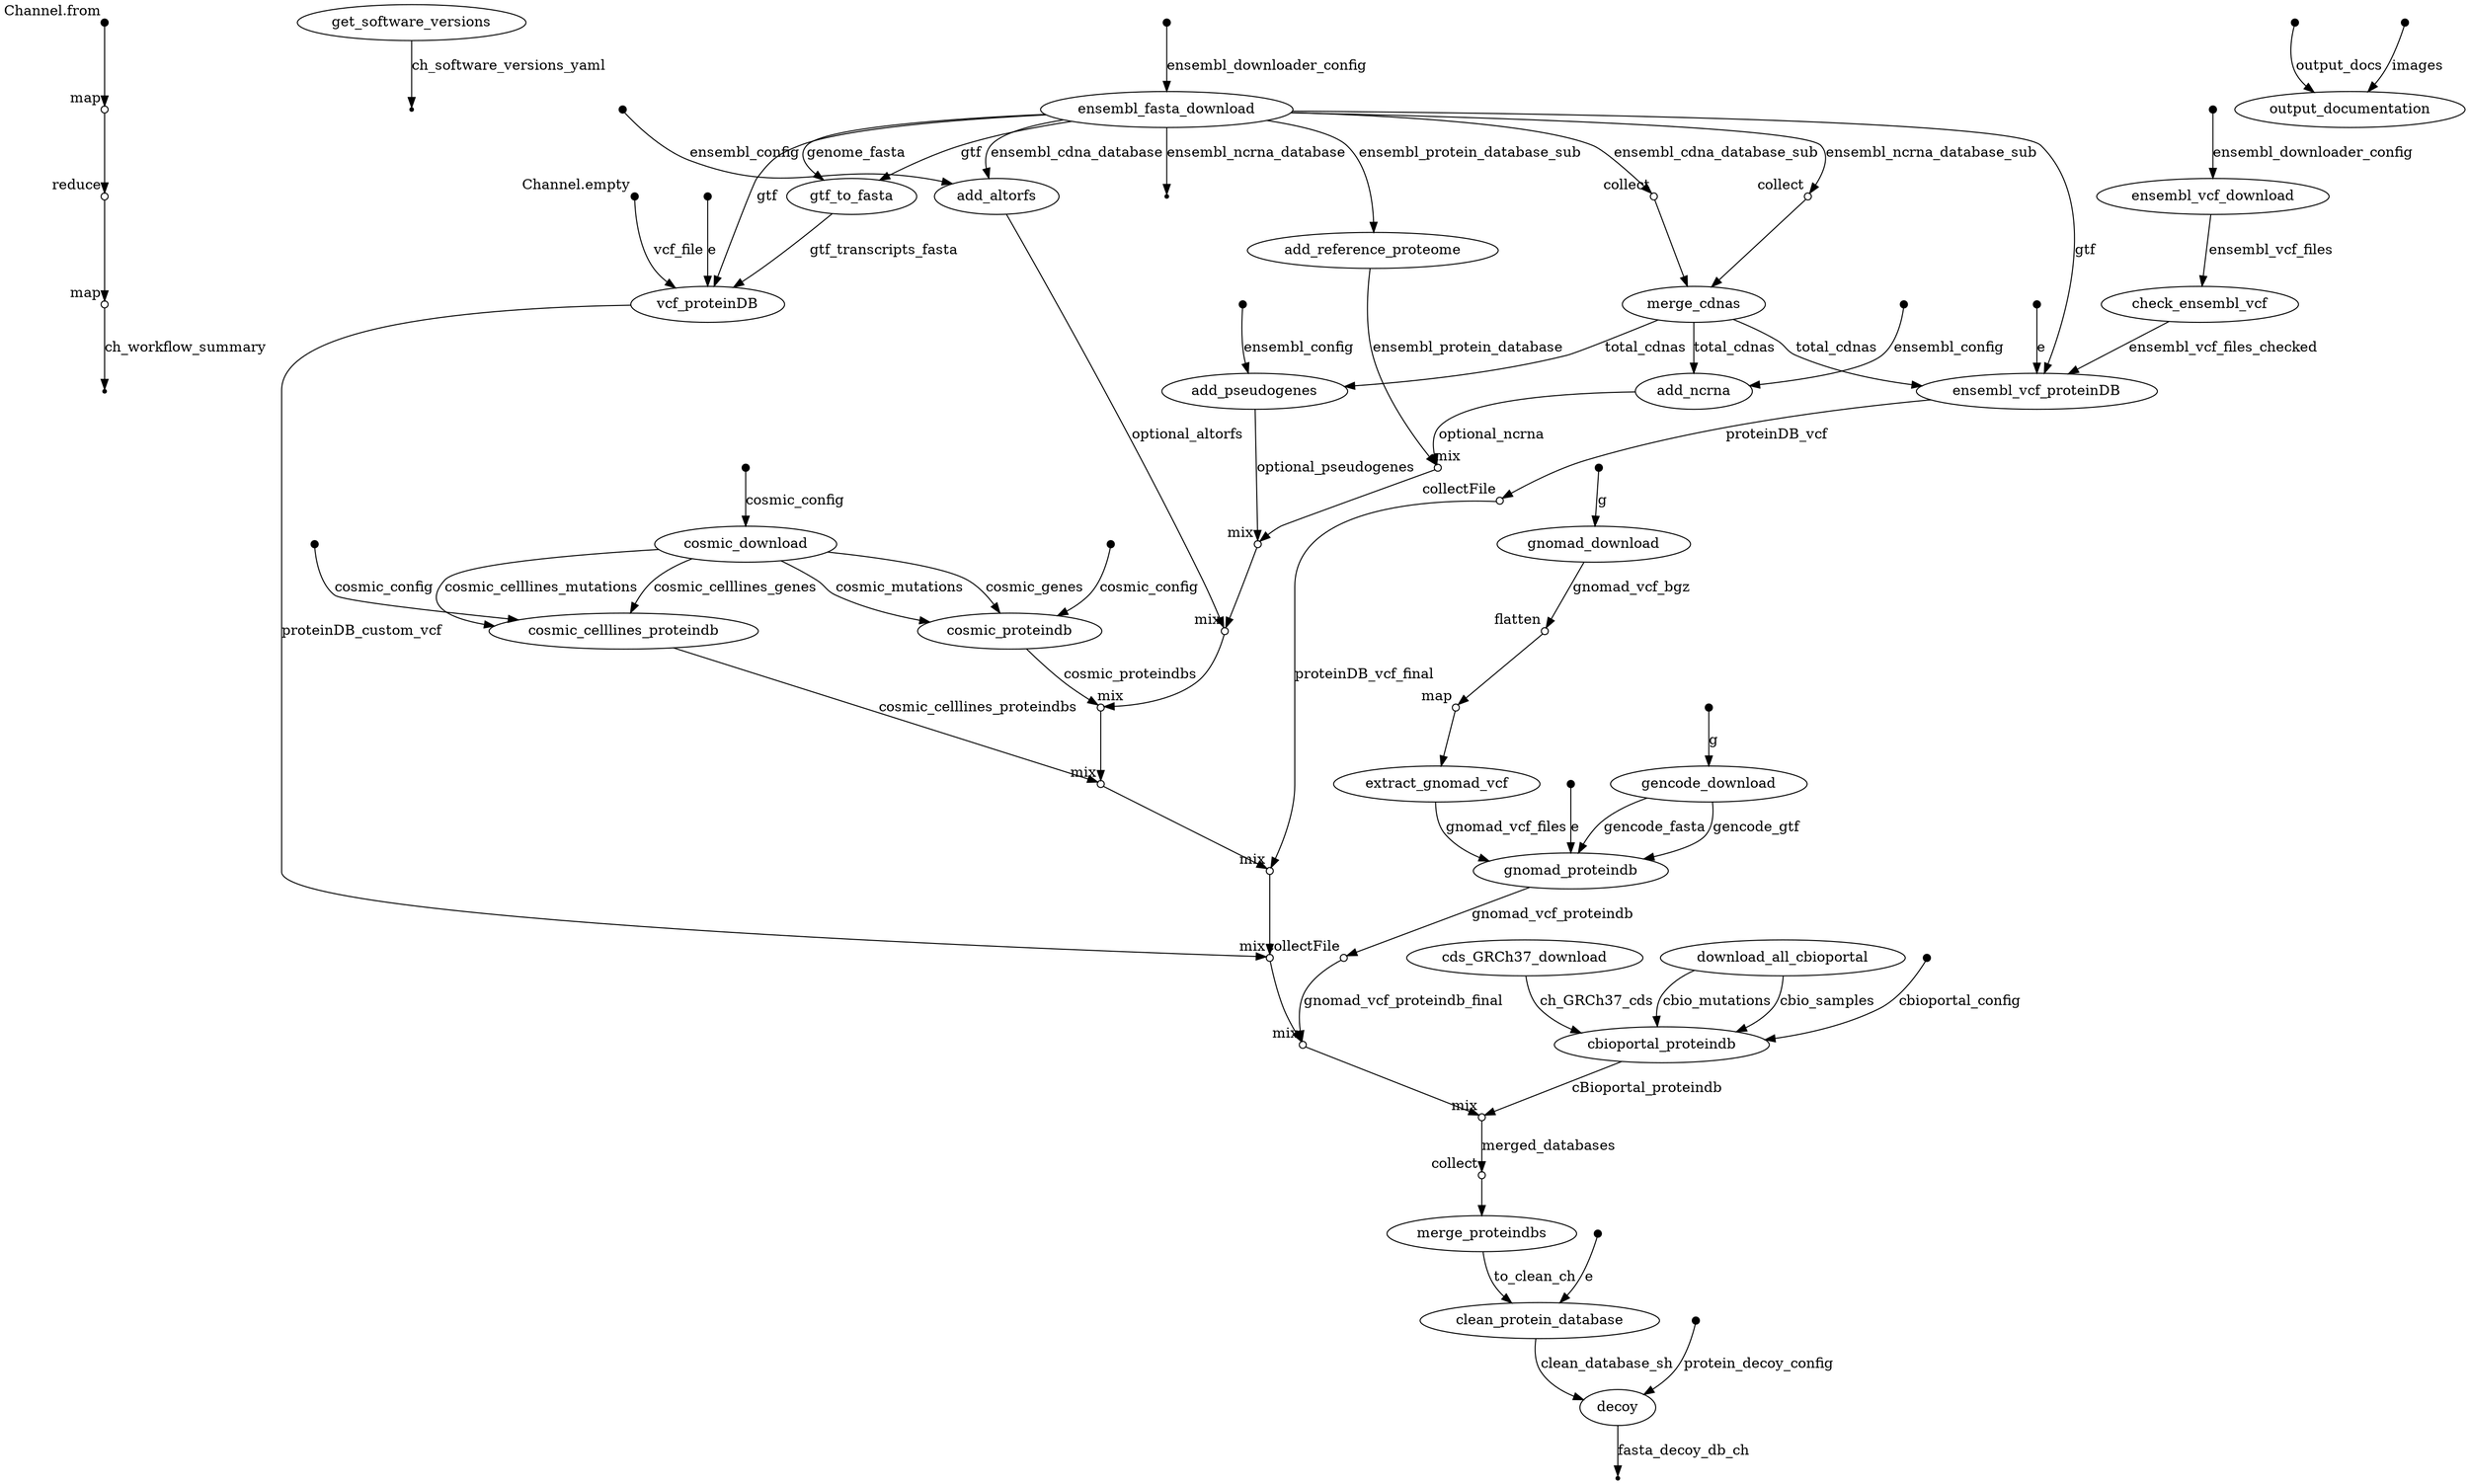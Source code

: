 digraph "pgdb_dag" {
p0 [shape=point,label="",fixedsize=true,width=0.1,xlabel="Channel.from"];
p1 [shape=circle,label="",fixedsize=true,width=0.1,xlabel="map"];
p0 -> p1;

p1 [shape=circle,label="",fixedsize=true,width=0.1,xlabel="map"];
p2 [shape=circle,label="",fixedsize=true,width=0.1,xlabel="reduce"];
p1 -> p2;

p2 [shape=circle,label="",fixedsize=true,width=0.1,xlabel="reduce"];
p3 [shape=circle,label="",fixedsize=true,width=0.1,xlabel="map"];
p2 -> p3;

p3 [shape=circle,label="",fixedsize=true,width=0.1,xlabel="map"];
p4 [shape=point];
p3 -> p4 [label="ch_workflow_summary"];

p5 [label="get_software_versions"];
p6 [shape=point];
p5 -> p6 [label="ch_software_versions_yaml"];

p7 [shape=point,label="",fixedsize=true,width=0.1];
p8 [label="ensembl_fasta_download"];
p7 -> p8 [label="ensembl_downloader_config"];

p8 [label="ensembl_fasta_download"];
p10 [label="add_reference_proteome"];
p8 -> p10 [label="ensembl_protein_database_sub"];

p8 [label="ensembl_fasta_download"];
p21 [label="add_altorfs"];
p8 -> p21 [label="ensembl_cdna_database"];

p8 [label="ensembl_fasta_download"];
p11 [shape=circle,label="",fixedsize=true,width=0.1,xlabel="collect"];
p8 -> p11 [label="ensembl_cdna_database_sub"];

p8 [label="ensembl_fasta_download"];
p9 [shape=point];
p8 -> p9 [label="ensembl_ncrna_database"];

p8 [label="ensembl_fasta_download"];
p12 [shape=circle,label="",fixedsize=true,width=0.1,xlabel="collect"];
p8 -> p12 [label="ensembl_ncrna_database_sub"];

p8 [label="ensembl_fasta_download"];
p38 [label="gtf_to_fasta"];
p8 -> p38 [label="genome_fasta"];

p8 [label="ensembl_fasta_download"];
p35 [label="ensembl_vcf_proteinDB"];
p8 -> p35 [label="gtf"];

p10 [label="add_reference_proteome"];
p16 [shape=circle,label="",fixedsize=true,width=0.1,xlabel="mix"];
p10 -> p16 [label="ensembl_protein_database"];

p11 [shape=circle,label="",fixedsize=true,width=0.1,xlabel="collect"];
p13 [label="merge_cdnas"];
p11 -> p13;

p12 [shape=circle,label="",fixedsize=true,width=0.1,xlabel="collect"];
p13 [label="merge_cdnas"];
p12 -> p13;

p13 [label="merge_cdnas"];
p15 [label="add_ncrna"];
p13 -> p15 [label="total_cdnas"];

p14 [shape=point,label="",fixedsize=true,width=0.1];
p15 [label="add_ncrna"];
p14 -> p15 [label="ensembl_config"];

p15 [label="add_ncrna"];
p16 [shape=circle,label="",fixedsize=true,width=0.1,xlabel="mix"];
p15 -> p16 [label="optional_ncrna"];

p16 [shape=circle,label="",fixedsize=true,width=0.1,xlabel="mix"];
p19 [shape=circle,label="",fixedsize=true,width=0.1,xlabel="mix"];
p16 -> p19;

p13 [label="merge_cdnas"];
p18 [label="add_pseudogenes"];
p13 -> p18 [label="total_cdnas"];

p17 [shape=point,label="",fixedsize=true,width=0.1];
p18 [label="add_pseudogenes"];
p17 -> p18 [label="ensembl_config"];

p18 [label="add_pseudogenes"];
p19 [shape=circle,label="",fixedsize=true,width=0.1,xlabel="mix"];
p18 -> p19 [label="optional_pseudogenes"];

p19 [shape=circle,label="",fixedsize=true,width=0.1,xlabel="mix"];
p22 [shape=circle,label="",fixedsize=true,width=0.1,xlabel="mix"];
p19 -> p22;

p20 [shape=point,label="",fixedsize=true,width=0.1];
p21 [label="add_altorfs"];
p20 -> p21 [label="ensembl_config"];

p21 [label="add_altorfs"];
p22 [shape=circle,label="",fixedsize=true,width=0.1,xlabel="mix"];
p21 -> p22 [label="optional_altorfs"];

p22 [shape=circle,label="",fixedsize=true,width=0.1,xlabel="mix"];
p27 [shape=circle,label="",fixedsize=true,width=0.1,xlabel="mix"];
p22 -> p27;

p23 [shape=point,label="",fixedsize=true,width=0.1];
p24 [label="cosmic_download"];
p23 -> p24 [label="cosmic_config"];

p24 [label="cosmic_download"];
p26 [label="cosmic_proteindb"];
p24 -> p26 [label="cosmic_genes"];

p24 [label="cosmic_download"];
p26 [label="cosmic_proteindb"];
p24 -> p26 [label="cosmic_mutations"];

p24 [label="cosmic_download"];
p29 [label="cosmic_celllines_proteindb"];
p24 -> p29 [label="cosmic_celllines_genes"];

p24 [label="cosmic_download"];
p29 [label="cosmic_celllines_proteindb"];
p24 -> p29 [label="cosmic_celllines_mutations"];

p25 [shape=point,label="",fixedsize=true,width=0.1];
p26 [label="cosmic_proteindb"];
p25 -> p26 [label="cosmic_config"];

p26 [label="cosmic_proteindb"];
p27 [shape=circle,label="",fixedsize=true,width=0.1,xlabel="mix"];
p26 -> p27 [label="cosmic_proteindbs"];

p27 [shape=circle,label="",fixedsize=true,width=0.1,xlabel="mix"];
p30 [shape=circle,label="",fixedsize=true,width=0.1,xlabel="mix"];
p27 -> p30;

p28 [shape=point,label="",fixedsize=true,width=0.1];
p29 [label="cosmic_celllines_proteindb"];
p28 -> p29 [label="cosmic_config"];

p29 [label="cosmic_celllines_proteindb"];
p30 [shape=circle,label="",fixedsize=true,width=0.1,xlabel="mix"];
p29 -> p30 [label="cosmic_celllines_proteindbs"];

p30 [shape=circle,label="",fixedsize=true,width=0.1,xlabel="mix"];
p37 [shape=circle,label="",fixedsize=true,width=0.1,xlabel="mix"];
p30 -> p37;

p31 [shape=point,label="",fixedsize=true,width=0.1];
p32 [label="ensembl_vcf_download"];
p31 -> p32 [label="ensembl_downloader_config"];

p32 [label="ensembl_vcf_download"];
p33 [label="check_ensembl_vcf"];
p32 -> p33 [label="ensembl_vcf_files"];

p33 [label="check_ensembl_vcf"];
p35 [label="ensembl_vcf_proteinDB"];
p33 -> p35 [label="ensembl_vcf_files_checked"];

p13 [label="merge_cdnas"];
p35 [label="ensembl_vcf_proteinDB"];
p13 -> p35 [label="total_cdnas"];

p34 [shape=point,label="",fixedsize=true,width=0.1];
p35 [label="ensembl_vcf_proteinDB"];
p34 -> p35 [label="e"];

p35 [label="ensembl_vcf_proteinDB"];
p36 [shape=circle,label="",fixedsize=true,width=0.1,xlabel="collectFile"];
p35 -> p36 [label="proteinDB_vcf"];

p36 [shape=circle,label="",fixedsize=true,width=0.1,xlabel="collectFile"];
p37 [shape=circle,label="",fixedsize=true,width=0.1,xlabel="mix"];
p36 -> p37 [label="proteinDB_vcf_final"];

p37 [shape=circle,label="",fixedsize=true,width=0.1,xlabel="mix"];
p42 [shape=circle,label="",fixedsize=true,width=0.1,xlabel="mix"];
p37 -> p42;

p8 [label="ensembl_fasta_download"];
p38 [label="gtf_to_fasta"];
p8 -> p38 [label="gtf"];

p38 [label="gtf_to_fasta"];
p41 [label="vcf_proteinDB"];
p38 -> p41 [label="gtf_transcripts_fasta"];

p39 [shape=point,label="",fixedsize=true,width=0.1,xlabel="Channel.empty"];
p41 [label="vcf_proteinDB"];
p39 -> p41 [label="vcf_file"];

p8 [label="ensembl_fasta_download"];
p41 [label="vcf_proteinDB"];
p8 -> p41 [label="gtf"];

p40 [shape=point,label="",fixedsize=true,width=0.1];
p41 [label="vcf_proteinDB"];
p40 -> p41 [label="e"];

p41 [label="vcf_proteinDB"];
p42 [shape=circle,label="",fixedsize=true,width=0.1,xlabel="mix"];
p41 -> p42 [label="proteinDB_custom_vcf"];

p42 [shape=circle,label="",fixedsize=true,width=0.1,xlabel="mix"];
p53 [shape=circle,label="",fixedsize=true,width=0.1,xlabel="mix"];
p42 -> p53;

p43 [shape=point,label="",fixedsize=true,width=0.1];
p44 [label="gencode_download"];
p43 -> p44 [label="g"];

p44 [label="gencode_download"];
p51 [label="gnomad_proteindb"];
p44 -> p51 [label="gencode_fasta"];

p44 [label="gencode_download"];
p51 [label="gnomad_proteindb"];
p44 -> p51 [label="gencode_gtf"];

p45 [shape=point,label="",fixedsize=true,width=0.1];
p46 [label="gnomad_download"];
p45 -> p46 [label="g"];

p46 [label="gnomad_download"];
p47 [shape=circle,label="",fixedsize=true,width=0.1,xlabel="flatten"];
p46 -> p47 [label="gnomad_vcf_bgz"];

p47 [shape=circle,label="",fixedsize=true,width=0.1,xlabel="flatten"];
p48 [shape=circle,label="",fixedsize=true,width=0.1,xlabel="map"];
p47 -> p48;

p48 [shape=circle,label="",fixedsize=true,width=0.1,xlabel="map"];
p49 [label="extract_gnomad_vcf"];
p48 -> p49;

p49 [label="extract_gnomad_vcf"];
p51 [label="gnomad_proteindb"];
p49 -> p51 [label="gnomad_vcf_files"];

p50 [shape=point,label="",fixedsize=true,width=0.1];
p51 [label="gnomad_proteindb"];
p50 -> p51 [label="e"];

p51 [label="gnomad_proteindb"];
p52 [shape=circle,label="",fixedsize=true,width=0.1,xlabel="collectFile"];
p51 -> p52 [label="gnomad_vcf_proteindb"];

p52 [shape=circle,label="",fixedsize=true,width=0.1,xlabel="collectFile"];
p53 [shape=circle,label="",fixedsize=true,width=0.1,xlabel="mix"];
p52 -> p53 [label="gnomad_vcf_proteindb_final"];

p53 [shape=circle,label="",fixedsize=true,width=0.1,xlabel="mix"];
p58 [shape=circle,label="",fixedsize=true,width=0.1,xlabel="mix"];
p53 -> p58;

p54 [label="cds_GRCh37_download"];
p57 [label="cbioportal_proteindb"];
p54 -> p57 [label="ch_GRCh37_cds"];

p55 [label="download_all_cbioportal"];
p57 [label="cbioportal_proteindb"];
p55 -> p57 [label="cbio_mutations"];

p55 [label="download_all_cbioportal"];
p57 [label="cbioportal_proteindb"];
p55 -> p57 [label="cbio_samples"];

p56 [shape=point,label="",fixedsize=true,width=0.1];
p57 [label="cbioportal_proteindb"];
p56 -> p57 [label="cbioportal_config"];

p57 [label="cbioportal_proteindb"];
p58 [shape=circle,label="",fixedsize=true,width=0.1,xlabel="mix"];
p57 -> p58 [label="cBioportal_proteindb"];

p58 [shape=circle,label="",fixedsize=true,width=0.1,xlabel="mix"];
p59 [shape=circle,label="",fixedsize=true,width=0.1,xlabel="collect"];
p58 -> p59 [label="merged_databases"];

p59 [shape=circle,label="",fixedsize=true,width=0.1,xlabel="collect"];
p60 [label="merge_proteindbs"];
p59 -> p60;

p60 [label="merge_proteindbs"];
p62 [label="clean_protein_database"];
p60 -> p62 [label="to_clean_ch"];

p61 [shape=point,label="",fixedsize=true,width=0.1];
p62 [label="clean_protein_database"];
p61 -> p62 [label="e"];

p62 [label="clean_protein_database"];
p64 [label="decoy"];
p62 -> p64 [label="clean_database_sh"];

p63 [shape=point,label="",fixedsize=true,width=0.1];
p64 [label="decoy"];
p63 -> p64 [label="protein_decoy_config"];

p64 [label="decoy"];
p65 [shape=point];
p64 -> p65 [label="fasta_decoy_db_ch"];

p66 [shape=point,label="",fixedsize=true,width=0.1];
p68 [label="output_documentation"];
p66 -> p68 [label="output_docs"];

p67 [shape=point,label="",fixedsize=true,width=0.1];
p68 [label="output_documentation"];
p67 -> p68 [label="images"];

}
